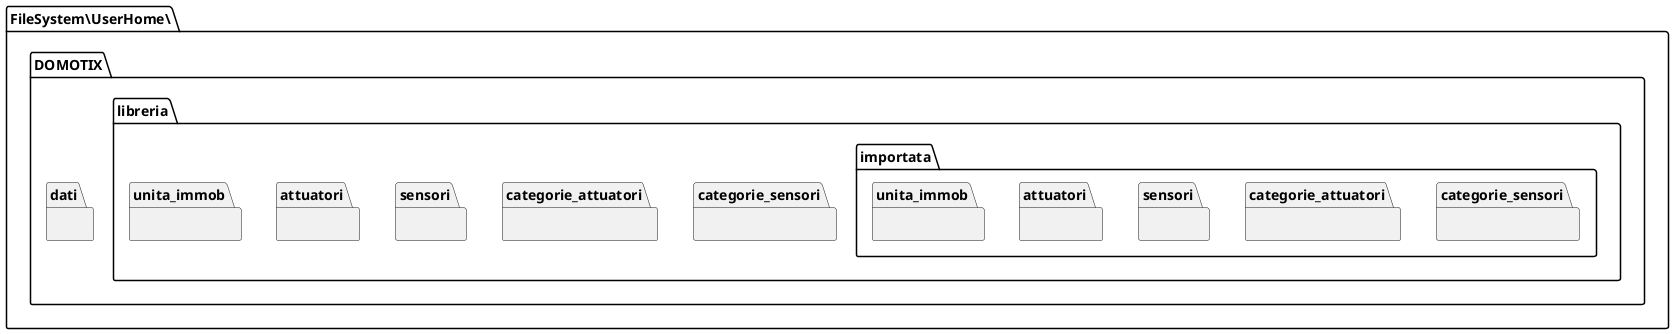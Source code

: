 @startuml

namespace FileSystem\UserHome\.DOMOTIX {
    namespace dati {
    }
    namespace libreria {
        namespace importata {
            namespace categorie_sensori {
            }
            namespace categorie_attuatori {
            }
            namespace sensori {
            }
            namespace attuatori {
            }
            namespace unita_immob {
            }
        }
        namespace categorie_sensori {
        }
        namespace categorie_attuatori {
        }
        namespace sensori {
        }
        namespace attuatori {
        }
        namespace unita_immob {
        }
    }
}

@enduml